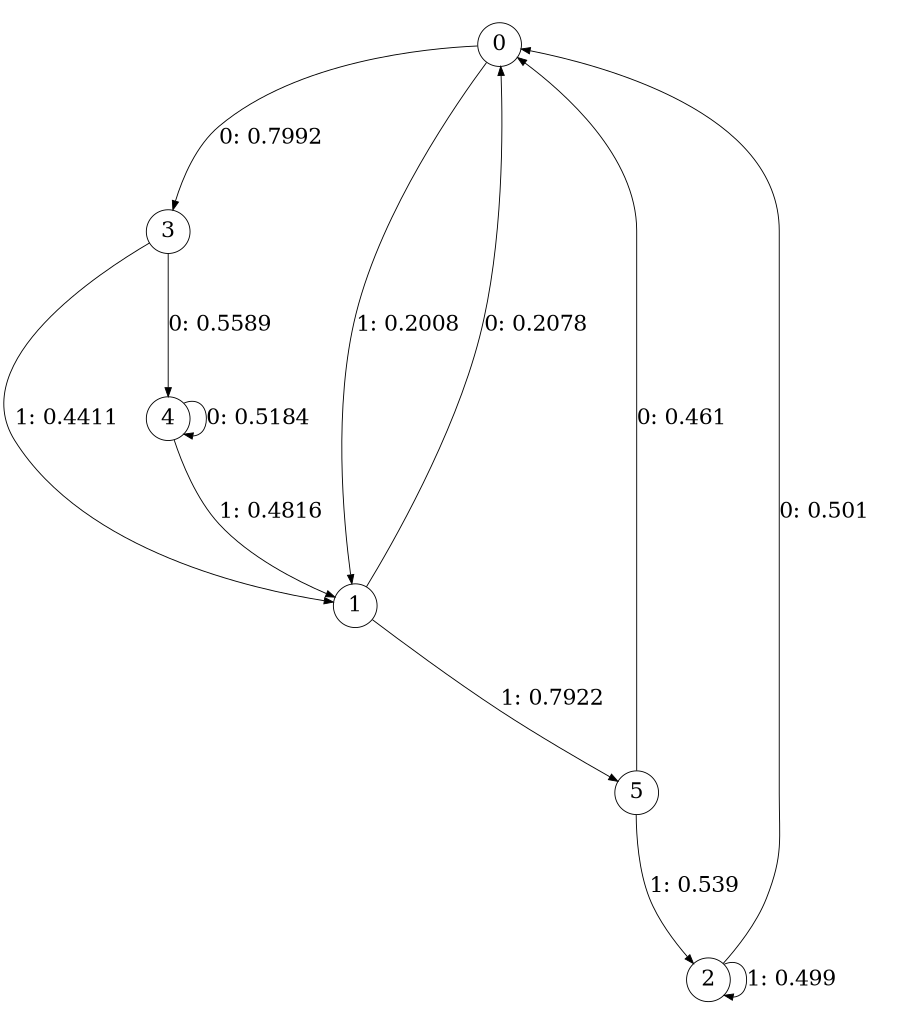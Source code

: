 digraph "ch18concat_phase3_L3" {
size = "6,8.5";
ratio = "fill";
node [shape = circle];
node [fontsize = 24];
edge [fontsize = 24];
0 -> 3 [label = "0: 0.7992   "];
0 -> 1 [label = "1: 0.2008   "];
1 -> 0 [label = "0: 0.2078   "];
1 -> 5 [label = "1: 0.7922   "];
2 -> 0 [label = "0: 0.501    "];
2 -> 2 [label = "1: 0.499    "];
3 -> 4 [label = "0: 0.5589   "];
3 -> 1 [label = "1: 0.4411   "];
4 -> 4 [label = "0: 0.5184   "];
4 -> 1 [label = "1: 0.4816   "];
5 -> 0 [label = "0: 0.461    "];
5 -> 2 [label = "1: 0.539    "];
}